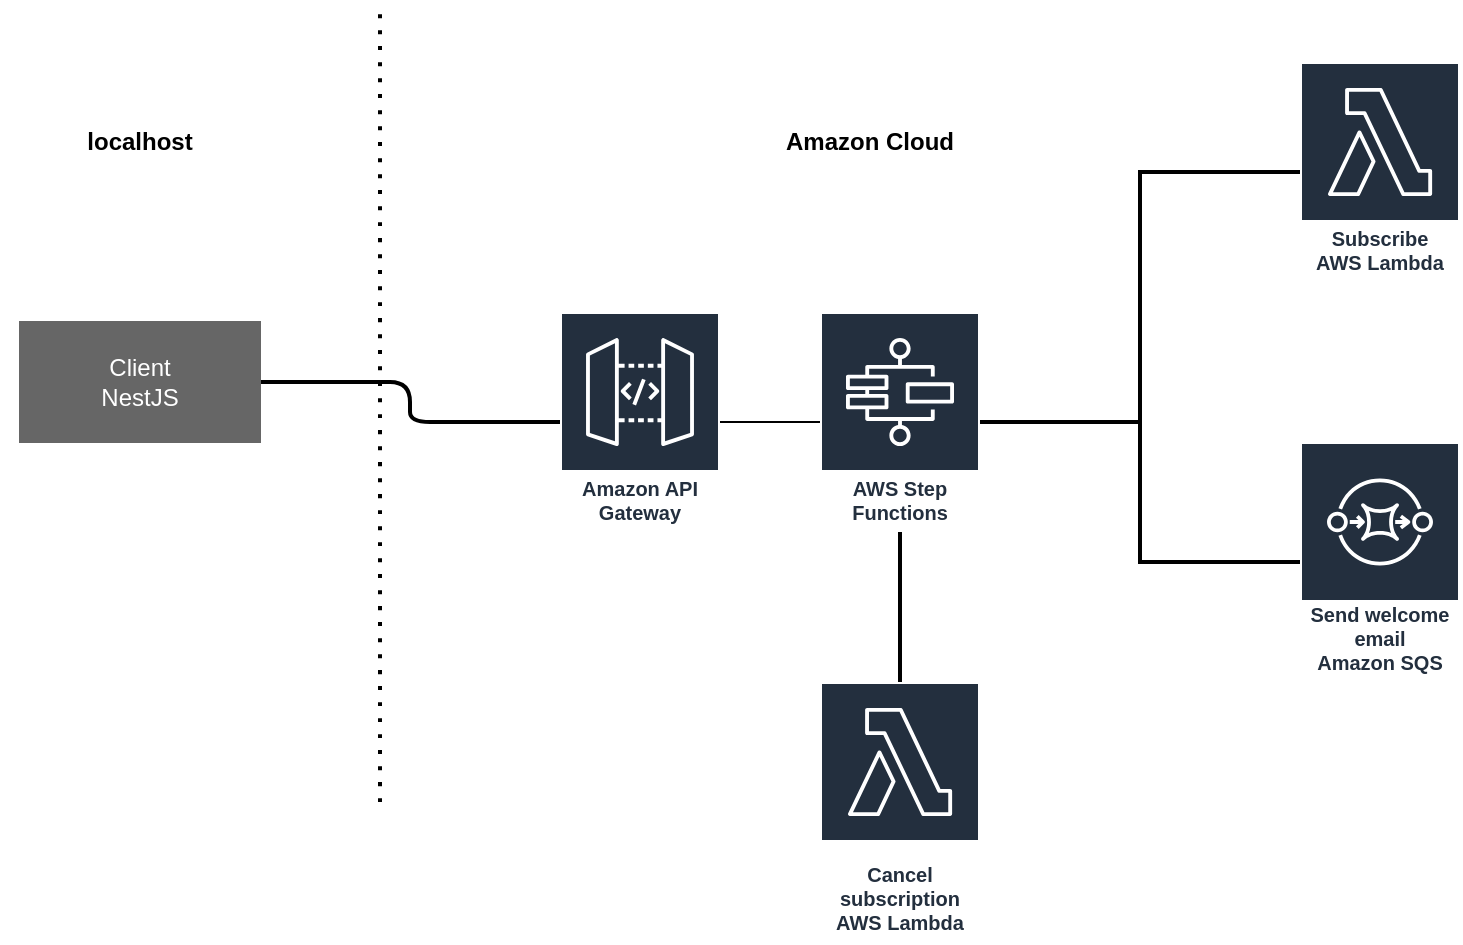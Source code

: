<mxfile version="13.8.2" type="github">
  <diagram id="Zo7a0wYOq0kjhRz-C08P" name="Page-1">
    <mxGraphModel dx="1426" dy="803" grid="1" gridSize="10" guides="1" tooltips="1" connect="1" arrows="1" fold="1" page="1" pageScale="1" pageWidth="850" pageHeight="1100" background="none" math="0" shadow="0">
      <root>
        <mxCell id="0" />
        <mxCell id="1" parent="0" />
        <mxCell id="qu2yKB9tw0pxV3dvG_Q1-16" value="" style="edgeStyle=elbowEdgeStyle;rounded=1;orthogonalLoop=1;jettySize=auto;html=1;shadow=0;sketch=0;endArrow=none;endFill=0;strokeWidth=2;" edge="1" parent="1" source="NocTvvea4buMw_XpFRk8-2" target="qu2yKB9tw0pxV3dvG_Q1-10">
          <mxGeometry relative="1" as="geometry" />
        </mxCell>
        <mxCell id="NocTvvea4buMw_XpFRk8-2" value="&lt;div&gt;&lt;font color=&quot;#FFFFFF&quot;&gt;Client&lt;/font&gt;&lt;/div&gt;&lt;div&gt;&lt;font color=&quot;#FFFFFF&quot;&gt;NestJS&lt;br&gt;&lt;/font&gt;&lt;/div&gt;" style="whiteSpace=wrap;html=1;strokeColor=#666666;fillColor=#666666;" parent="1" vertex="1">
          <mxGeometry x="40" y="190" width="120" height="60" as="geometry" />
        </mxCell>
        <mxCell id="NocTvvea4buMw_XpFRk8-3" value="" style="endArrow=none;dashed=1;html=1;dashPattern=1 3;strokeWidth=2;curved=1;" parent="1" edge="1">
          <mxGeometry width="50" height="50" relative="1" as="geometry">
            <mxPoint x="220" y="430" as="sourcePoint" />
            <mxPoint x="220" y="30" as="targetPoint" />
          </mxGeometry>
        </mxCell>
        <mxCell id="NocTvvea4buMw_XpFRk8-4" value="&lt;b&gt;Amazon Cloud&lt;/b&gt;" style="text;html=1;strokeColor=none;fillColor=none;align=center;verticalAlign=middle;whiteSpace=wrap;" parent="1" vertex="1">
          <mxGeometry x="395" y="90" width="140" height="20" as="geometry" />
        </mxCell>
        <mxCell id="NocTvvea4buMw_XpFRk8-5" value="&lt;b&gt;localhost&lt;/b&gt;" style="text;html=1;strokeColor=none;fillColor=none;align=center;verticalAlign=middle;whiteSpace=wrap;" parent="1" vertex="1">
          <mxGeometry x="30" y="90" width="140" height="20" as="geometry" />
        </mxCell>
        <mxCell id="qu2yKB9tw0pxV3dvG_Q1-7" value="&lt;div&gt;Send welcome email&lt;/div&gt;&lt;div&gt;Amazon SQS&lt;/div&gt;" style="outlineConnect=0;fontColor=#232F3E;gradientColor=none;strokeColor=#ffffff;fillColor=#232F3E;dashed=0;verticalLabelPosition=middle;verticalAlign=bottom;align=center;html=1;whiteSpace=wrap;fontSize=10;fontStyle=1;spacing=3;shape=mxgraph.aws4.productIcon;prIcon=mxgraph.aws4.sqs;" vertex="1" parent="1">
          <mxGeometry x="680" y="250" width="80" height="120" as="geometry" />
        </mxCell>
        <mxCell id="qu2yKB9tw0pxV3dvG_Q1-8" value="&lt;div&gt;Subscribe&lt;/div&gt;&lt;div&gt;AWS Lambda&lt;/div&gt;" style="outlineConnect=0;fontColor=#232F3E;gradientColor=none;strokeColor=#ffffff;fillColor=#232F3E;dashed=0;verticalLabelPosition=middle;verticalAlign=bottom;align=center;html=1;whiteSpace=wrap;fontSize=10;fontStyle=1;spacing=3;shape=mxgraph.aws4.productIcon;prIcon=mxgraph.aws4.lambda;" vertex="1" parent="1">
          <mxGeometry x="680" y="60" width="80" height="110" as="geometry" />
        </mxCell>
        <mxCell id="qu2yKB9tw0pxV3dvG_Q1-19" value="" style="edgeStyle=orthogonalEdgeStyle;rounded=0;sketch=0;orthogonalLoop=1;jettySize=auto;html=1;shadow=0;endArrow=none;endFill=0;strokeWidth=2;" edge="1" parent="1" source="qu2yKB9tw0pxV3dvG_Q1-9" target="qu2yKB9tw0pxV3dvG_Q1-12">
          <mxGeometry relative="1" as="geometry" />
        </mxCell>
        <mxCell id="qu2yKB9tw0pxV3dvG_Q1-9" value="Cancel subscription AWS Lambda" style="outlineConnect=0;fontColor=#232F3E;gradientColor=none;strokeColor=#ffffff;fillColor=#232F3E;dashed=0;verticalLabelPosition=middle;verticalAlign=bottom;align=center;html=1;whiteSpace=wrap;fontSize=10;fontStyle=1;spacing=3;shape=mxgraph.aws4.productIcon;prIcon=mxgraph.aws4.lambda;" vertex="1" parent="1">
          <mxGeometry x="440" y="370" width="80" height="130" as="geometry" />
        </mxCell>
        <mxCell id="qu2yKB9tw0pxV3dvG_Q1-17" value="" style="edgeStyle=orthogonalEdgeStyle;rounded=0;sketch=0;orthogonalLoop=1;jettySize=auto;html=1;shadow=0;endArrow=none;endFill=0;" edge="1" parent="1" source="qu2yKB9tw0pxV3dvG_Q1-10" target="qu2yKB9tw0pxV3dvG_Q1-12">
          <mxGeometry relative="1" as="geometry" />
        </mxCell>
        <mxCell id="qu2yKB9tw0pxV3dvG_Q1-10" value="Amazon API Gateway" style="outlineConnect=0;fontColor=#232F3E;gradientColor=none;strokeColor=#ffffff;fillColor=#232F3E;dashed=0;verticalLabelPosition=middle;verticalAlign=bottom;align=center;html=1;whiteSpace=wrap;fontSize=10;fontStyle=1;spacing=3;shape=mxgraph.aws4.productIcon;prIcon=mxgraph.aws4.api_gateway;" vertex="1" parent="1">
          <mxGeometry x="310" y="185" width="80" height="110" as="geometry" />
        </mxCell>
        <mxCell id="qu2yKB9tw0pxV3dvG_Q1-18" value="" style="rounded=0;sketch=0;orthogonalLoop=1;jettySize=auto;html=1;shadow=0;endArrow=none;endFill=0;edgeStyle=elbowEdgeStyle;strokeWidth=2;" edge="1" parent="1" target="qu2yKB9tw0pxV3dvG_Q1-7">
          <mxGeometry relative="1" as="geometry">
            <mxPoint x="520" y="240" as="sourcePoint" />
            <mxPoint x="560" y="400" as="targetPoint" />
          </mxGeometry>
        </mxCell>
        <mxCell id="qu2yKB9tw0pxV3dvG_Q1-20" value="" style="edgeStyle=elbowEdgeStyle;rounded=0;sketch=0;orthogonalLoop=1;jettySize=auto;html=1;shadow=0;endArrow=none;endFill=0;strokeWidth=2;" edge="1" parent="1" source="qu2yKB9tw0pxV3dvG_Q1-12" target="qu2yKB9tw0pxV3dvG_Q1-8">
          <mxGeometry relative="1" as="geometry" />
        </mxCell>
        <mxCell id="qu2yKB9tw0pxV3dvG_Q1-12" value="AWS Step Functions" style="outlineConnect=0;fontColor=#232F3E;gradientColor=none;strokeColor=#ffffff;fillColor=#232F3E;dashed=0;verticalLabelPosition=middle;verticalAlign=bottom;align=center;html=1;whiteSpace=wrap;fontSize=10;fontStyle=1;spacing=3;shape=mxgraph.aws4.productIcon;prIcon=mxgraph.aws4.step_functions;" vertex="1" parent="1">
          <mxGeometry x="440" y="185" width="80" height="110" as="geometry" />
        </mxCell>
      </root>
    </mxGraphModel>
  </diagram>
</mxfile>

